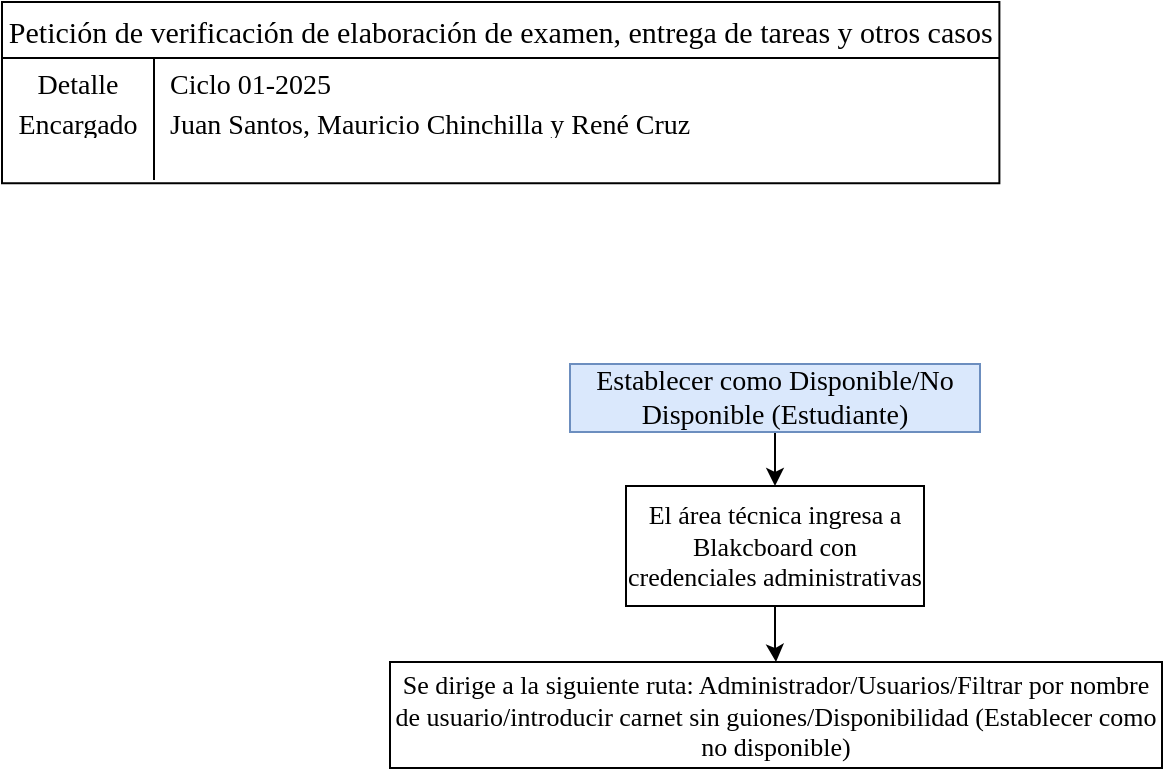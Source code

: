 <mxfile version="28.0.6">
  <diagram name="Página-1" id="8Q8_iVQuZ5R4jEmOyzy-">
    <mxGraphModel dx="679" dy="400" grid="0" gridSize="10" guides="1" tooltips="1" connect="1" arrows="1" fold="1" page="1" pageScale="1" pageWidth="827" pageHeight="1169" math="0" shadow="0">
      <root>
        <mxCell id="0" />
        <mxCell id="1" parent="0" />
        <mxCell id="M_NFoG9OCAyLUp0qaCqw-1" value="Petición de verificación de elaboración de examen, entrega de tareas y otros casos" style="shape=table;startSize=28;container=1;collapsible=0;childLayout=tableLayout;fixedRows=1;rowLines=0;fontStyle=0;strokeColor=default;fontSize=15;fontFamily=Times New Roman;" vertex="1" parent="1">
          <mxGeometry x="30" y="30" width="498.697" height="90.612" as="geometry" />
        </mxCell>
        <mxCell id="M_NFoG9OCAyLUp0qaCqw-2" value="" style="shape=tableRow;horizontal=0;startSize=0;swimlaneHead=0;swimlaneBody=0;top=0;left=0;bottom=0;right=0;collapsible=0;dropTarget=0;fillColor=none;points=[[0,0.5],[1,0.5]];portConstraint=eastwest;strokeColor=inherit;fontSize=16;fontFamily=Times New Roman;" vertex="1" parent="M_NFoG9OCAyLUp0qaCqw-1">
          <mxGeometry y="28" width="498.697" height="20" as="geometry" />
        </mxCell>
        <mxCell id="M_NFoG9OCAyLUp0qaCqw-3" value="&lt;font style=&quot;font-size: 14px;&quot;&gt;Detalle&lt;/font&gt;&lt;div&gt;&lt;br&gt;&lt;/div&gt;" style="shape=partialRectangle;html=1;whiteSpace=wrap;connectable=0;fillColor=none;top=0;left=0;bottom=0;right=0;overflow=hidden;pointerEvents=1;strokeColor=inherit;fontSize=16;fontFamily=Times New Roman;" vertex="1" parent="M_NFoG9OCAyLUp0qaCqw-2">
          <mxGeometry width="76" height="20" as="geometry">
            <mxRectangle width="76" height="20" as="alternateBounds" />
          </mxGeometry>
        </mxCell>
        <mxCell id="M_NFoG9OCAyLUp0qaCqw-4" value="&lt;font style=&quot;font-size: 14px;&quot;&gt;Ciclo 01-2025&lt;/font&gt;" style="shape=partialRectangle;html=1;whiteSpace=wrap;connectable=0;fillColor=none;top=0;left=0;bottom=0;right=0;align=left;spacingLeft=6;overflow=hidden;strokeColor=inherit;fontSize=16;fontFamily=Times New Roman;" vertex="1" parent="M_NFoG9OCAyLUp0qaCqw-2">
          <mxGeometry x="76" width="423" height="20" as="geometry">
            <mxRectangle width="423" height="20" as="alternateBounds" />
          </mxGeometry>
        </mxCell>
        <mxCell id="M_NFoG9OCAyLUp0qaCqw-5" value="" style="shape=tableRow;horizontal=0;startSize=0;swimlaneHead=0;swimlaneBody=0;top=0;left=0;bottom=0;right=0;collapsible=0;dropTarget=0;fillColor=none;points=[[0,0.5],[1,0.5]];portConstraint=eastwest;strokeColor=inherit;fontSize=16;fontFamily=Times New Roman;" vertex="1" parent="M_NFoG9OCAyLUp0qaCqw-1">
          <mxGeometry y="48" width="498.697" height="21" as="geometry" />
        </mxCell>
        <mxCell id="M_NFoG9OCAyLUp0qaCqw-6" value="&lt;font style=&quot;font-size: 14px;&quot;&gt;Encargado&lt;/font&gt;" style="shape=partialRectangle;html=1;whiteSpace=wrap;connectable=0;fillColor=none;top=0;left=0;bottom=0;right=0;overflow=hidden;strokeColor=inherit;fontSize=16;fontFamily=Times New Roman;" vertex="1" parent="M_NFoG9OCAyLUp0qaCqw-5">
          <mxGeometry width="76" height="21" as="geometry">
            <mxRectangle width="76" height="21" as="alternateBounds" />
          </mxGeometry>
        </mxCell>
        <mxCell id="M_NFoG9OCAyLUp0qaCqw-7" value="&lt;span style=&quot;font-size: 14px;&quot;&gt;Juan Santos, Mauricio Chinchilla y René Cruz&lt;/span&gt;" style="shape=partialRectangle;html=1;whiteSpace=wrap;connectable=0;fillColor=none;top=0;left=0;bottom=0;right=0;align=left;spacingLeft=6;overflow=hidden;strokeColor=inherit;fontSize=16;fontFamily=Times New Roman;" vertex="1" parent="M_NFoG9OCAyLUp0qaCqw-5">
          <mxGeometry x="76" width="423" height="21" as="geometry">
            <mxRectangle width="423" height="21" as="alternateBounds" />
          </mxGeometry>
        </mxCell>
        <mxCell id="M_NFoG9OCAyLUp0qaCqw-8" value="" style="shape=tableRow;horizontal=0;startSize=0;swimlaneHead=0;swimlaneBody=0;top=0;left=0;bottom=0;right=0;collapsible=0;dropTarget=0;fillColor=none;points=[[0,0.5],[1,0.5]];portConstraint=eastwest;strokeColor=inherit;fontSize=16;fontFamily=Times New Roman;" vertex="1" parent="M_NFoG9OCAyLUp0qaCqw-1">
          <mxGeometry y="69" width="498.697" height="20" as="geometry" />
        </mxCell>
        <mxCell id="M_NFoG9OCAyLUp0qaCqw-9" value="" style="shape=partialRectangle;html=1;whiteSpace=wrap;connectable=0;fillColor=none;top=0;left=0;bottom=0;right=0;overflow=hidden;strokeColor=inherit;fontSize=16;fontFamily=Times New Roman;" vertex="1" parent="M_NFoG9OCAyLUp0qaCqw-8">
          <mxGeometry width="76" height="20" as="geometry">
            <mxRectangle width="76" height="20" as="alternateBounds" />
          </mxGeometry>
        </mxCell>
        <mxCell id="M_NFoG9OCAyLUp0qaCqw-10" value="" style="shape=partialRectangle;html=1;whiteSpace=wrap;connectable=0;fillColor=none;top=0;left=0;bottom=0;right=0;align=left;spacingLeft=6;overflow=hidden;strokeColor=inherit;fontSize=16;fontFamily=Times New Roman;" vertex="1" parent="M_NFoG9OCAyLUp0qaCqw-8">
          <mxGeometry x="76" width="423" height="20" as="geometry">
            <mxRectangle width="423" height="20" as="alternateBounds" />
          </mxGeometry>
        </mxCell>
        <mxCell id="M_NFoG9OCAyLUp0qaCqw-11" value="" style="edgeStyle=orthogonalEdgeStyle;rounded=0;orthogonalLoop=1;jettySize=auto;html=1;" edge="1" parent="1" source="M_NFoG9OCAyLUp0qaCqw-12" target="M_NFoG9OCAyLUp0qaCqw-14">
          <mxGeometry relative="1" as="geometry" />
        </mxCell>
        <mxCell id="M_NFoG9OCAyLUp0qaCqw-12" value="&lt;span style=&quot;font-size: 14px;&quot;&gt;Establecer como Disponible/No Disponible (Estudiante)&lt;/span&gt;" style="rounded=0;whiteSpace=wrap;html=1;fillColor=#dae8fc;strokeColor=#6c8ebf;fontFamily=Times New Roman;fontSize=13;" vertex="1" parent="1">
          <mxGeometry x="314" y="211" width="205" height="34" as="geometry" />
        </mxCell>
        <mxCell id="M_NFoG9OCAyLUp0qaCqw-13" value="" style="edgeStyle=orthogonalEdgeStyle;rounded=0;orthogonalLoop=1;jettySize=auto;html=1;" edge="1" parent="1" source="M_NFoG9OCAyLUp0qaCqw-14" target="M_NFoG9OCAyLUp0qaCqw-15">
          <mxGeometry relative="1" as="geometry" />
        </mxCell>
        <mxCell id="M_NFoG9OCAyLUp0qaCqw-14" value="El área técnica ingresa a Blakcboard con credenciales administrativas" style="whiteSpace=wrap;html=1;fontSize=13;fontFamily=Times New Roman;rounded=0;" vertex="1" parent="1">
          <mxGeometry x="342" y="272" width="149" height="60" as="geometry" />
        </mxCell>
        <mxCell id="M_NFoG9OCAyLUp0qaCqw-15" value="Se dirige a la siguiente ruta: Administrador/Usuarios/Filtrar por nombre de usuario/introducir carnet sin guiones/Disponibilidad (Establecer como no disponible)" style="whiteSpace=wrap;html=1;fontSize=13;fontFamily=Times New Roman;rounded=0;" vertex="1" parent="1">
          <mxGeometry x="224" y="360" width="386" height="53" as="geometry" />
        </mxCell>
      </root>
    </mxGraphModel>
  </diagram>
</mxfile>
